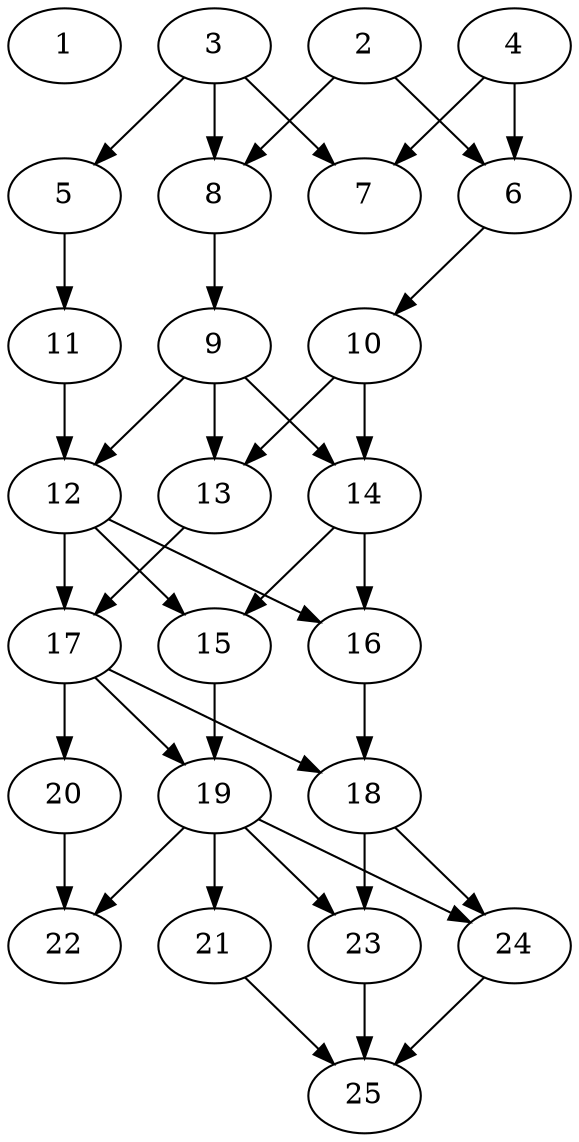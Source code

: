 // DAG automatically generated by daggen at Thu Oct  3 14:00:40 2019
// ./daggen --dot -n 25 --ccr 0.5 --fat 0.5 --regular 0.9 --density 0.6 --mindata 5242880 --maxdata 52428800 
digraph G {
  1 [size="18984960", alpha="0.18", expect_size="9492480"] 
  2 [size="41119744", alpha="0.13", expect_size="20559872"] 
  2 -> 6 [size ="20559872"]
  2 -> 8 [size ="20559872"]
  3 [size="51607552", alpha="0.11", expect_size="25803776"] 
  3 -> 5 [size ="25803776"]
  3 -> 7 [size ="25803776"]
  3 -> 8 [size ="25803776"]
  4 [size="27158528", alpha="0.01", expect_size="13579264"] 
  4 -> 6 [size ="13579264"]
  4 -> 7 [size ="13579264"]
  5 [size="103917568", alpha="0.11", expect_size="51958784"] 
  5 -> 11 [size ="51958784"]
  6 [size="73351168", alpha="0.11", expect_size="36675584"] 
  6 -> 10 [size ="36675584"]
  7 [size="22896640", alpha="0.04", expect_size="11448320"] 
  8 [size="62795776", alpha="0.03", expect_size="31397888"] 
  8 -> 9 [size ="31397888"]
  9 [size="19812352", alpha="0.09", expect_size="9906176"] 
  9 -> 12 [size ="9906176"]
  9 -> 13 [size ="9906176"]
  9 -> 14 [size ="9906176"]
  10 [size="66150400", alpha="0.19", expect_size="33075200"] 
  10 -> 13 [size ="33075200"]
  10 -> 14 [size ="33075200"]
  11 [size="83994624", alpha="0.12", expect_size="41997312"] 
  11 -> 12 [size ="41997312"]
  12 [size="72581120", alpha="0.08", expect_size="36290560"] 
  12 -> 15 [size ="36290560"]
  12 -> 16 [size ="36290560"]
  12 -> 17 [size ="36290560"]
  13 [size="41603072", alpha="0.17", expect_size="20801536"] 
  13 -> 17 [size ="20801536"]
  14 [size="92475392", alpha="0.08", expect_size="46237696"] 
  14 -> 15 [size ="46237696"]
  14 -> 16 [size ="46237696"]
  15 [size="97560576", alpha="0.05", expect_size="48780288"] 
  15 -> 19 [size ="48780288"]
  16 [size="55472128", alpha="0.07", expect_size="27736064"] 
  16 -> 18 [size ="27736064"]
  17 [size="12066816", alpha="0.10", expect_size="6033408"] 
  17 -> 18 [size ="6033408"]
  17 -> 19 [size ="6033408"]
  17 -> 20 [size ="6033408"]
  18 [size="32124928", alpha="0.16", expect_size="16062464"] 
  18 -> 23 [size ="16062464"]
  18 -> 24 [size ="16062464"]
  19 [size="45486080", alpha="0.08", expect_size="22743040"] 
  19 -> 21 [size ="22743040"]
  19 -> 22 [size ="22743040"]
  19 -> 23 [size ="22743040"]
  19 -> 24 [size ="22743040"]
  20 [size="85628928", alpha="0.09", expect_size="42814464"] 
  20 -> 22 [size ="42814464"]
  21 [size="79425536", alpha="0.12", expect_size="39712768"] 
  21 -> 25 [size ="39712768"]
  22 [size="43051008", alpha="0.01", expect_size="21525504"] 
  23 [size="80461824", alpha="0.19", expect_size="40230912"] 
  23 -> 25 [size ="40230912"]
  24 [size="67495936", alpha="0.00", expect_size="33747968"] 
  24 -> 25 [size ="33747968"]
  25 [size="12060672", alpha="0.02", expect_size="6030336"] 
}

